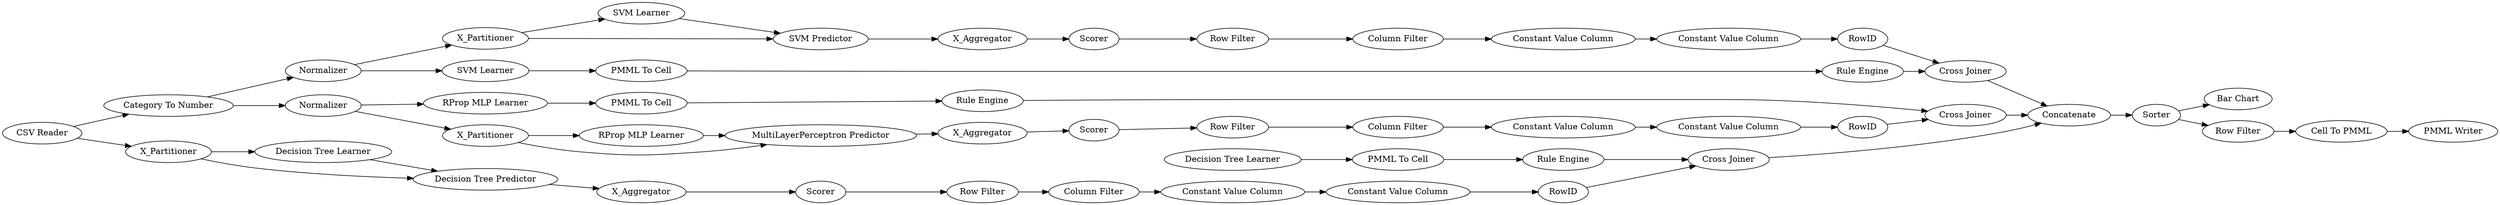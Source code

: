 digraph {
	"7247805157453912923_292" [label="Constant Value Column"]
	"-868941539973042994_59" [label="Bar Chart"]
	"8029665649007885071_32" [label="MultiLayerPerceptron Predictor"]
	"-5087366703975750050_2" [label=X_Partitioner]
	"-1446690501857897164_34" [label="Rule Engine"]
	"-5087366703975750050_39" [label=Scorer]
	"3751131909628804109_39" [label="Cross Joiner"]
	"8029665649007885071_2" [label=X_Partitioner]
	"7247805157453912923_290" [label="Constant Value Column"]
	"-868941539973042994_54" [label="Cell To PMML"]
	"218174377004164885_292" [label="Constant Value Column"]
	"3751131909628804109_2" [label=X_Partitioner]
	"3751131909628804109_31" [label="SVM Learner"]
	"-2834784309128013648_34" [label="Rule Engine"]
	"7247805157453912923_294" [label="Column Filter"]
	"-868941539973042994_53" [label="Row Filter"]
	"3751131909628804109_41" [label=Scorer]
	"7247805157453912923_9" [label="Row Filter"]
	"7247805157453912923_293" [label=RowID]
	"3751131909628804109_32" [label="SVM Predictor"]
	"9187520180527687840_290" [label="Constant Value Column"]
	"-2834784309128013648_33" [label="Decision Tree Learner"]
	"9187520180527687840_9" [label="Row Filter"]
	"-868941539973042994_61" [label="PMML Writer"]
	"8029665649007885071_39" [label=Normalizer]
	"3751131909628804109_40" [label=Normalizer]
	"8029665649007885071_31" [label="RProp MLP Learner"]
	"-8037808247340216406_34" [label="PMML To Cell"]
	"-2834784309128013648_28" [label="PMML To Cell"]
	"-868941539973042994_52" [label=Sorter]
	"-5087366703975750050_7" [label=X_Aggregator]
	"-5087366703975750050_31" [label="Decision Tree Learner"]
	"9187520180527687840_292" [label="Constant Value Column"]
	"218174377004164885_293" [label=RowID]
	"-1446690501857897164_22" [label="PMML To Cell"]
	"218174377004164885_290" [label="Constant Value Column"]
	"-1446690501857897164_35" [label="RProp MLP Learner"]
	"-8037808247340216406_35" [label="Rule Engine"]
	"9187520180527687840_294" [label="Column Filter"]
	"8029665649007885071_7" [label=X_Aggregator]
	"-8037808247340216406_33" [label="SVM Learner"]
	"-868941539973042994_63" [label="CSV Reader"]
	"8029665649007885071_40" [label=Scorer]
	"-5087366703975750050_38" [label="Cross Joiner"]
	"8029665649007885071_38" [label="Cross Joiner"]
	"9187520180527687840_293" [label=RowID]
	"-868941539973042994_60" [label=Concatenate]
	"-868941539973042994_58" [label="Category To Number"]
	"3751131909628804109_7" [label=X_Aggregator]
	"218174377004164885_294" [label="Column Filter"]
	"218174377004164885_9" [label="Row Filter"]
	"-5087366703975750050_32" [label="Decision Tree Predictor"]
	"8029665649007885071_2" -> "8029665649007885071_31"
	"-2834784309128013648_28" -> "-2834784309128013648_34"
	"218174377004164885_293" -> "3751131909628804109_39"
	"7247805157453912923_294" -> "7247805157453912923_290"
	"-868941539973042994_52" -> "-868941539973042994_59"
	"-868941539973042994_60" -> "-868941539973042994_52"
	"-8037808247340216406_35" -> "3751131909628804109_39"
	"3751131909628804109_40" -> "3751131909628804109_2"
	"8029665649007885071_39" -> "-1446690501857897164_35"
	"-1446690501857897164_22" -> "-1446690501857897164_34"
	"-8037808247340216406_34" -> "-8037808247340216406_35"
	"-5087366703975750050_2" -> "-5087366703975750050_31"
	"-5087366703975750050_38" -> "-868941539973042994_60"
	"9187520180527687840_294" -> "9187520180527687840_290"
	"218174377004164885_294" -> "218174377004164885_290"
	"7247805157453912923_9" -> "7247805157453912923_294"
	"218174377004164885_9" -> "218174377004164885_294"
	"3751131909628804109_32" -> "3751131909628804109_7"
	"8029665649007885071_2" -> "8029665649007885071_32"
	"7247805157453912923_293" -> "-5087366703975750050_38"
	"-1446690501857897164_35" -> "-1446690501857897164_22"
	"-868941539973042994_54" -> "-868941539973042994_61"
	"-868941539973042994_53" -> "-868941539973042994_54"
	"-868941539973042994_58" -> "8029665649007885071_39"
	"3751131909628804109_31" -> "3751131909628804109_32"
	"8029665649007885071_38" -> "-868941539973042994_60"
	"9187520180527687840_290" -> "9187520180527687840_292"
	"-2834784309128013648_33" -> "-2834784309128013648_28"
	"-5087366703975750050_32" -> "-5087366703975750050_7"
	"3751131909628804109_2" -> "3751131909628804109_31"
	"8029665649007885071_39" -> "8029665649007885071_2"
	"8029665649007885071_40" -> "9187520180527687840_9"
	"218174377004164885_292" -> "218174377004164885_293"
	"-8037808247340216406_33" -> "-8037808247340216406_34"
	"-868941539973042994_63" -> "-868941539973042994_58"
	"8029665649007885071_7" -> "8029665649007885071_40"
	"-2834784309128013648_34" -> "-5087366703975750050_38"
	"3751131909628804109_40" -> "-8037808247340216406_33"
	"8029665649007885071_32" -> "8029665649007885071_7"
	"-5087366703975750050_7" -> "-5087366703975750050_39"
	"8029665649007885071_31" -> "8029665649007885071_32"
	"9187520180527687840_293" -> "8029665649007885071_38"
	"9187520180527687840_9" -> "9187520180527687840_294"
	"-5087366703975750050_31" -> "-5087366703975750050_32"
	"9187520180527687840_292" -> "9187520180527687840_293"
	"3751131909628804109_2" -> "3751131909628804109_32"
	"-868941539973042994_63" -> "-5087366703975750050_2"
	"-5087366703975750050_39" -> "7247805157453912923_9"
	"3751131909628804109_39" -> "-868941539973042994_60"
	"-868941539973042994_52" -> "-868941539973042994_53"
	"-868941539973042994_58" -> "3751131909628804109_40"
	"3751131909628804109_41" -> "218174377004164885_9"
	"3751131909628804109_7" -> "3751131909628804109_41"
	"218174377004164885_290" -> "218174377004164885_292"
	"-1446690501857897164_34" -> "8029665649007885071_38"
	"7247805157453912923_292" -> "7247805157453912923_293"
	"-5087366703975750050_2" -> "-5087366703975750050_32"
	"7247805157453912923_290" -> "7247805157453912923_292"
	rankdir=LR
}
